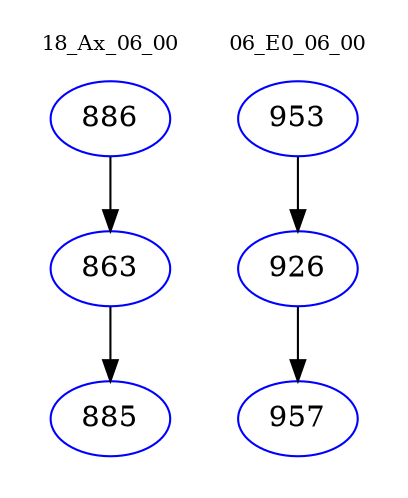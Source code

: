 digraph{
subgraph cluster_0 {
color = white
label = "18_Ax_06_00";
fontsize=10;
T0_886 [label="886", color="blue"]
T0_886 -> T0_863 [color="black"]
T0_863 [label="863", color="blue"]
T0_863 -> T0_885 [color="black"]
T0_885 [label="885", color="blue"]
}
subgraph cluster_1 {
color = white
label = "06_E0_06_00";
fontsize=10;
T1_953 [label="953", color="blue"]
T1_953 -> T1_926 [color="black"]
T1_926 [label="926", color="blue"]
T1_926 -> T1_957 [color="black"]
T1_957 [label="957", color="blue"]
}
}
